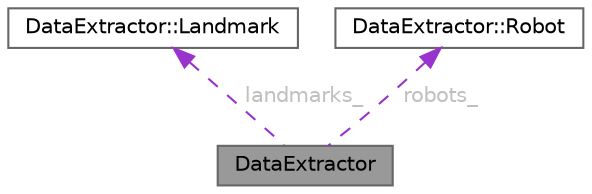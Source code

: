digraph "DataExtractor"
{
 // LATEX_PDF_SIZE
  bgcolor="transparent";
  edge [fontname=Helvetica,fontsize=10,labelfontname=Helvetica,labelfontsize=10];
  node [fontname=Helvetica,fontsize=10,shape=box,height=0.2,width=0.4];
  Node1 [id="Node000001",label="DataExtractor",height=0.2,width=0.4,color="gray40", fillcolor="grey60", style="filled", fontcolor="black",tooltip="Extracts the data from the UTIAS Multi-robot Dataset."];
  Node2 -> Node1 [id="edge3_Node000001_Node000002",dir="back",color="darkorchid3",style="dashed",tooltip=" ",label=" landmarks_",fontcolor="grey" ];
  Node2 [id="Node000002",label="DataExtractor::Landmark",height=0.2,width=0.4,color="gray40", fillcolor="white", style="filled",URL="$structDataExtractor_1_1Landmark.html",tooltip="Data attributes for a given landmark extracted from the dataset file."];
  Node3 -> Node1 [id="edge4_Node000001_Node000003",dir="back",color="darkorchid3",style="dashed",tooltip=" ",label=" robots_",fontcolor="grey" ];
  Node3 [id="Node000003",label="DataExtractor::Robot",height=0.2,width=0.4,color="gray40", fillcolor="white", style="filled",URL="$structDataExtractor_1_1Robot.html",tooltip="All data related to a given robot."];
}
